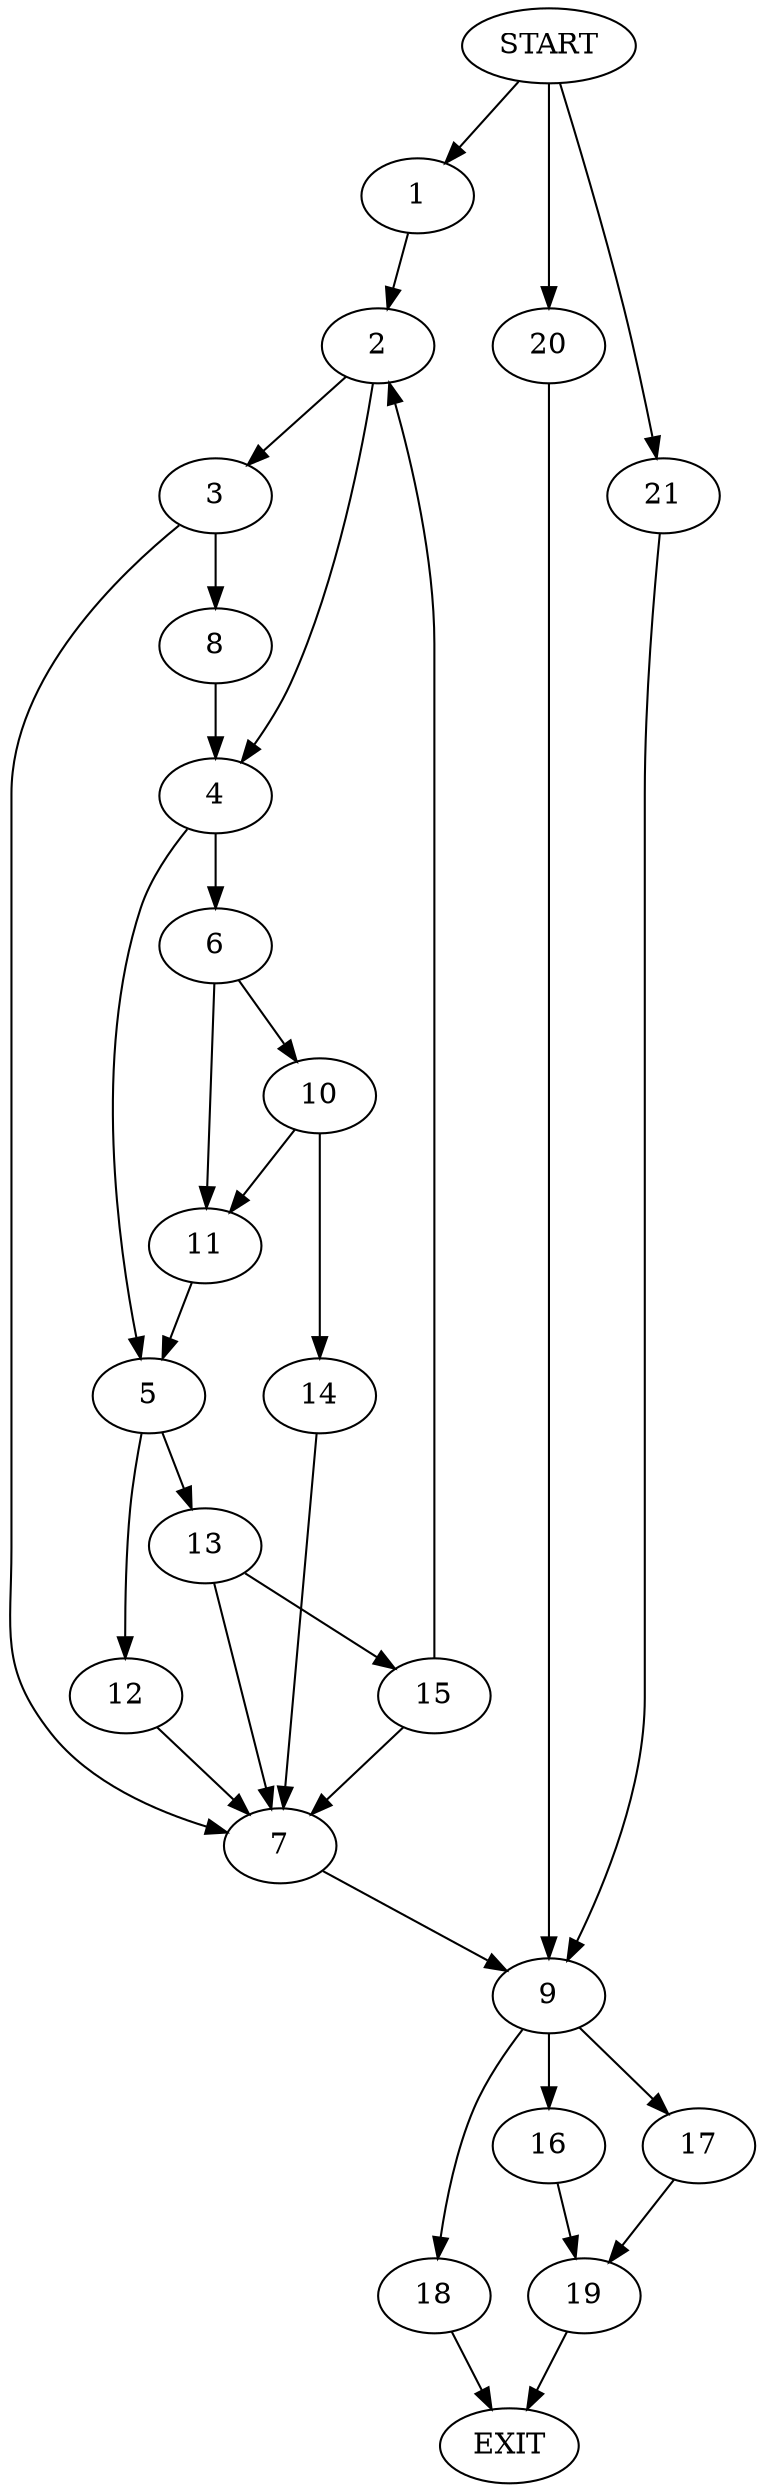 digraph {
0 [label="START"]
22 [label="EXIT"]
0 -> 1
1 -> 2
2 -> 3
2 -> 4
4 -> 5
4 -> 6
3 -> 7
3 -> 8
7 -> 9
8 -> 4
6 -> 10
6 -> 11
5 -> 12
5 -> 13
11 -> 5
10 -> 14
10 -> 11
14 -> 7
13 -> 7
13 -> 15
12 -> 7
15 -> 2
15 -> 7
9 -> 16
9 -> 17
9 -> 18
17 -> 19
19 -> 22
0 -> 20
20 -> 9
16 -> 19
0 -> 21
21 -> 9
18 -> 22
}
